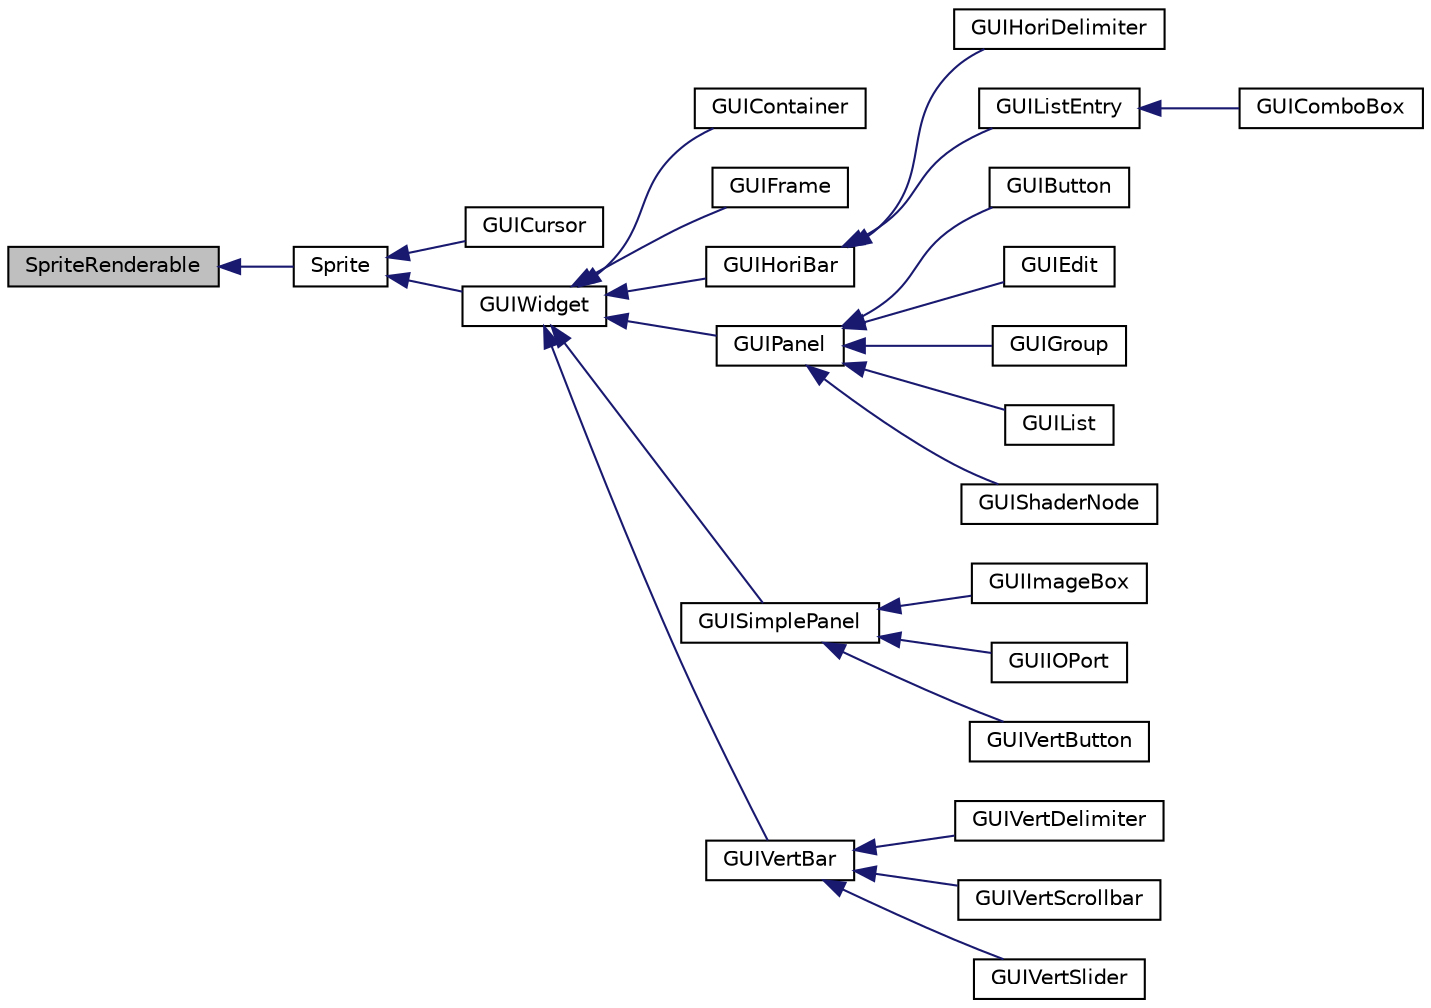 digraph "SpriteRenderable"
{
  edge [fontname="Helvetica",fontsize="10",labelfontname="Helvetica",labelfontsize="10"];
  node [fontname="Helvetica",fontsize="10",shape=record];
  rankdir="LR";
  Node1 [label="SpriteRenderable",height=0.2,width=0.4,color="black", fillcolor="grey75", style="filled", fontcolor="black"];
  Node1 -> Node2 [dir="back",color="midnightblue",fontsize="10",style="solid",fontname="Helvetica"];
  Node2 [label="Sprite",height=0.2,width=0.4,color="black", fillcolor="white", style="filled",URL="$class_sprite.html",tooltip="Sprite. "];
  Node2 -> Node3 [dir="back",color="midnightblue",fontsize="10",style="solid",fontname="Helvetica"];
  Node3 [label="GUICursor",height=0.2,width=0.4,color="black", fillcolor="white", style="filled",URL="$class_g_u_i_cursor.html",tooltip="GUICursor. "];
  Node2 -> Node4 [dir="back",color="midnightblue",fontsize="10",style="solid",fontname="Helvetica"];
  Node4 [label="GUIWidget",height=0.2,width=0.4,color="black", fillcolor="white", style="filled",URL="$class_g_u_i_widget.html"];
  Node4 -> Node5 [dir="back",color="midnightblue",fontsize="10",style="solid",fontname="Helvetica"];
  Node5 [label="GUIContainer",height=0.2,width=0.4,color="black", fillcolor="white", style="filled",URL="$class_g_u_i_container.html",tooltip="GUIContainer. "];
  Node4 -> Node6 [dir="back",color="midnightblue",fontsize="10",style="solid",fontname="Helvetica"];
  Node6 [label="GUIFrame",height=0.2,width=0.4,color="black", fillcolor="white", style="filled",URL="$class_g_u_i_frame.html"];
  Node4 -> Node7 [dir="back",color="midnightblue",fontsize="10",style="solid",fontname="Helvetica"];
  Node7 [label="GUIHoriBar",height=0.2,width=0.4,color="black", fillcolor="white", style="filled",URL="$class_g_u_i_hori_bar.html"];
  Node7 -> Node8 [dir="back",color="midnightblue",fontsize="10",style="solid",fontname="Helvetica"];
  Node8 [label="GUIHoriDelimiter",height=0.2,width=0.4,color="black", fillcolor="white", style="filled",URL="$class_g_u_i_hori_delimiter.html",tooltip="GUIHoriDelimiter. "];
  Node7 -> Node9 [dir="back",color="midnightblue",fontsize="10",style="solid",fontname="Helvetica"];
  Node9 [label="GUIListEntry",height=0.2,width=0.4,color="black", fillcolor="white", style="filled",URL="$class_g_u_i_list_entry.html",tooltip="GUIListEntry. "];
  Node9 -> Node10 [dir="back",color="midnightblue",fontsize="10",style="solid",fontname="Helvetica"];
  Node10 [label="GUIComboBox",height=0.2,width=0.4,color="black", fillcolor="white", style="filled",URL="$class_g_u_i_combo_box.html",tooltip="GUIComboBox. "];
  Node4 -> Node11 [dir="back",color="midnightblue",fontsize="10",style="solid",fontname="Helvetica"];
  Node11 [label="GUIPanel",height=0.2,width=0.4,color="black", fillcolor="white", style="filled",URL="$class_g_u_i_panel.html"];
  Node11 -> Node12 [dir="back",color="midnightblue",fontsize="10",style="solid",fontname="Helvetica"];
  Node12 [label="GUIButton",height=0.2,width=0.4,color="black", fillcolor="white", style="filled",URL="$class_g_u_i_button.html",tooltip="GUIButton. "];
  Node11 -> Node13 [dir="back",color="midnightblue",fontsize="10",style="solid",fontname="Helvetica"];
  Node13 [label="GUIEdit",height=0.2,width=0.4,color="black", fillcolor="white", style="filled",URL="$class_g_u_i_edit.html",tooltip="GUIEdit. "];
  Node11 -> Node14 [dir="back",color="midnightblue",fontsize="10",style="solid",fontname="Helvetica"];
  Node14 [label="GUIGroup",height=0.2,width=0.4,color="black", fillcolor="white", style="filled",URL="$class_g_u_i_group.html",tooltip="GUIGroup. "];
  Node11 -> Node15 [dir="back",color="midnightblue",fontsize="10",style="solid",fontname="Helvetica"];
  Node15 [label="GUIList",height=0.2,width=0.4,color="black", fillcolor="white", style="filled",URL="$class_g_u_i_list.html",tooltip="GUIList. "];
  Node11 -> Node16 [dir="back",color="midnightblue",fontsize="10",style="solid",fontname="Helvetica"];
  Node16 [label="GUIShaderNode",height=0.2,width=0.4,color="black", fillcolor="white", style="filled",URL="$class_g_u_i_shader_node.html"];
  Node4 -> Node17 [dir="back",color="midnightblue",fontsize="10",style="solid",fontname="Helvetica"];
  Node17 [label="GUISimplePanel",height=0.2,width=0.4,color="black", fillcolor="white", style="filled",URL="$class_g_u_i_simple_panel.html"];
  Node17 -> Node18 [dir="back",color="midnightblue",fontsize="10",style="solid",fontname="Helvetica"];
  Node18 [label="GUIImageBox",height=0.2,width=0.4,color="black", fillcolor="white", style="filled",URL="$class_g_u_i_image_box.html",tooltip="GUIImageBox. "];
  Node17 -> Node19 [dir="back",color="midnightblue",fontsize="10",style="solid",fontname="Helvetica"];
  Node19 [label="GUIIOPort",height=0.2,width=0.4,color="black", fillcolor="white", style="filled",URL="$class_g_u_i_i_o_port.html",tooltip="GUIIOPort. "];
  Node17 -> Node20 [dir="back",color="midnightblue",fontsize="10",style="solid",fontname="Helvetica"];
  Node20 [label="GUIVertButton",height=0.2,width=0.4,color="black", fillcolor="white", style="filled",URL="$class_g_u_i_vert_button.html",tooltip="GUIVertButton. "];
  Node4 -> Node21 [dir="back",color="midnightblue",fontsize="10",style="solid",fontname="Helvetica"];
  Node21 [label="GUIVertBar",height=0.2,width=0.4,color="black", fillcolor="white", style="filled",URL="$class_g_u_i_vert_bar.html"];
  Node21 -> Node22 [dir="back",color="midnightblue",fontsize="10",style="solid",fontname="Helvetica"];
  Node22 [label="GUIVertDelimiter",height=0.2,width=0.4,color="black", fillcolor="white", style="filled",URL="$class_g_u_i_vert_delimiter.html"];
  Node21 -> Node23 [dir="back",color="midnightblue",fontsize="10",style="solid",fontname="Helvetica"];
  Node23 [label="GUIVertScrollbar",height=0.2,width=0.4,color="black", fillcolor="white", style="filled",URL="$class_g_u_i_vert_scrollbar.html",tooltip="GUIVertScrollbar. "];
  Node21 -> Node24 [dir="back",color="midnightblue",fontsize="10",style="solid",fontname="Helvetica"];
  Node24 [label="GUIVertSlider",height=0.2,width=0.4,color="black", fillcolor="white", style="filled",URL="$class_g_u_i_vert_slider.html",tooltip="GUIVertSlider. "];
}
